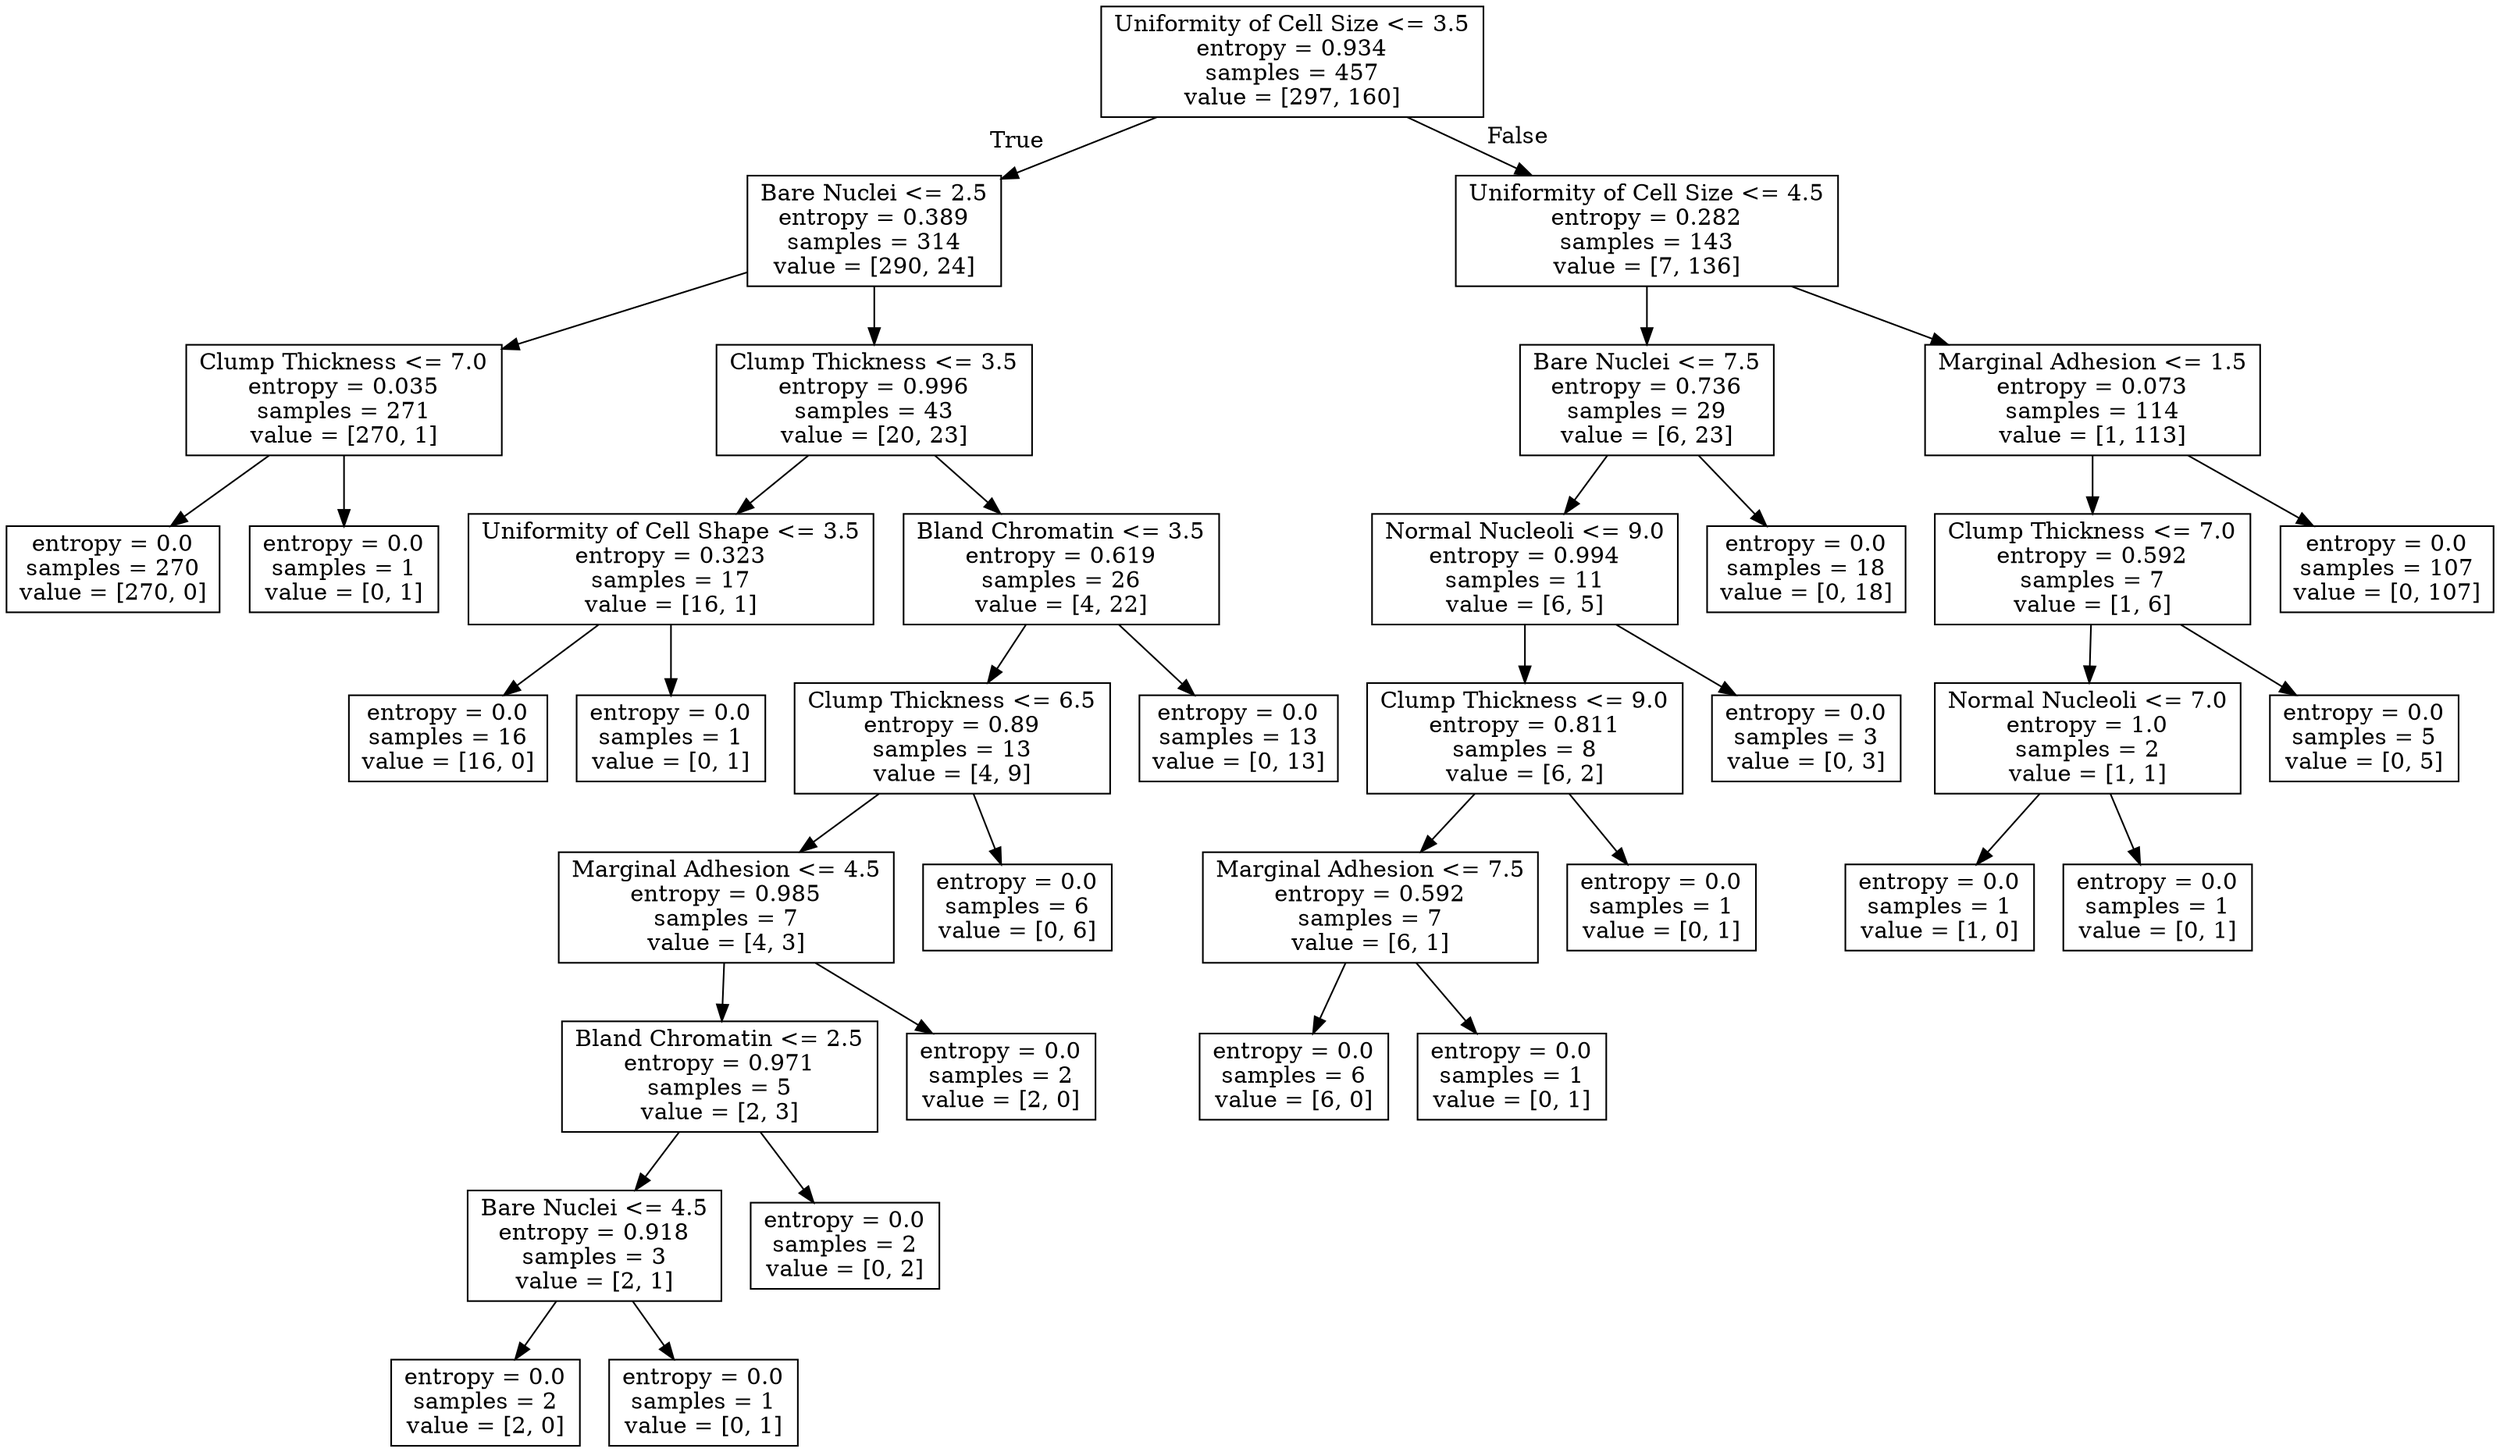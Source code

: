digraph Tree {
node [shape=box] ;
0 [label="Uniformity of Cell Size <= 3.5\nentropy = 0.934\nsamples = 457\nvalue = [297, 160]"] ;
1 [label="Bare Nuclei <= 2.5\nentropy = 0.389\nsamples = 314\nvalue = [290, 24]"] ;
0 -> 1 [labeldistance=2.5, labelangle=45, headlabel="True"] ;
2 [label="Clump Thickness <= 7.0\nentropy = 0.035\nsamples = 271\nvalue = [270, 1]"] ;
1 -> 2 ;
3 [label="entropy = 0.0\nsamples = 270\nvalue = [270, 0]"] ;
2 -> 3 ;
4 [label="entropy = 0.0\nsamples = 1\nvalue = [0, 1]"] ;
2 -> 4 ;
5 [label="Clump Thickness <= 3.5\nentropy = 0.996\nsamples = 43\nvalue = [20, 23]"] ;
1 -> 5 ;
6 [label="Uniformity of Cell Shape <= 3.5\nentropy = 0.323\nsamples = 17\nvalue = [16, 1]"] ;
5 -> 6 ;
7 [label="entropy = 0.0\nsamples = 16\nvalue = [16, 0]"] ;
6 -> 7 ;
8 [label="entropy = 0.0\nsamples = 1\nvalue = [0, 1]"] ;
6 -> 8 ;
9 [label="Bland Chromatin <= 3.5\nentropy = 0.619\nsamples = 26\nvalue = [4, 22]"] ;
5 -> 9 ;
10 [label="Clump Thickness <= 6.5\nentropy = 0.89\nsamples = 13\nvalue = [4, 9]"] ;
9 -> 10 ;
11 [label="Marginal Adhesion <= 4.5\nentropy = 0.985\nsamples = 7\nvalue = [4, 3]"] ;
10 -> 11 ;
12 [label="Bland Chromatin <= 2.5\nentropy = 0.971\nsamples = 5\nvalue = [2, 3]"] ;
11 -> 12 ;
13 [label="Bare Nuclei <= 4.5\nentropy = 0.918\nsamples = 3\nvalue = [2, 1]"] ;
12 -> 13 ;
14 [label="entropy = 0.0\nsamples = 2\nvalue = [2, 0]"] ;
13 -> 14 ;
15 [label="entropy = 0.0\nsamples = 1\nvalue = [0, 1]"] ;
13 -> 15 ;
16 [label="entropy = 0.0\nsamples = 2\nvalue = [0, 2]"] ;
12 -> 16 ;
17 [label="entropy = 0.0\nsamples = 2\nvalue = [2, 0]"] ;
11 -> 17 ;
18 [label="entropy = 0.0\nsamples = 6\nvalue = [0, 6]"] ;
10 -> 18 ;
19 [label="entropy = 0.0\nsamples = 13\nvalue = [0, 13]"] ;
9 -> 19 ;
20 [label="Uniformity of Cell Size <= 4.5\nentropy = 0.282\nsamples = 143\nvalue = [7, 136]"] ;
0 -> 20 [labeldistance=2.5, labelangle=-45, headlabel="False"] ;
21 [label="Bare Nuclei <= 7.5\nentropy = 0.736\nsamples = 29\nvalue = [6, 23]"] ;
20 -> 21 ;
22 [label="Normal Nucleoli <= 9.0\nentropy = 0.994\nsamples = 11\nvalue = [6, 5]"] ;
21 -> 22 ;
23 [label="Clump Thickness <= 9.0\nentropy = 0.811\nsamples = 8\nvalue = [6, 2]"] ;
22 -> 23 ;
24 [label="Marginal Adhesion <= 7.5\nentropy = 0.592\nsamples = 7\nvalue = [6, 1]"] ;
23 -> 24 ;
25 [label="entropy = 0.0\nsamples = 6\nvalue = [6, 0]"] ;
24 -> 25 ;
26 [label="entropy = 0.0\nsamples = 1\nvalue = [0, 1]"] ;
24 -> 26 ;
27 [label="entropy = 0.0\nsamples = 1\nvalue = [0, 1]"] ;
23 -> 27 ;
28 [label="entropy = 0.0\nsamples = 3\nvalue = [0, 3]"] ;
22 -> 28 ;
29 [label="entropy = 0.0\nsamples = 18\nvalue = [0, 18]"] ;
21 -> 29 ;
30 [label="Marginal Adhesion <= 1.5\nentropy = 0.073\nsamples = 114\nvalue = [1, 113]"] ;
20 -> 30 ;
31 [label="Clump Thickness <= 7.0\nentropy = 0.592\nsamples = 7\nvalue = [1, 6]"] ;
30 -> 31 ;
32 [label="Normal Nucleoli <= 7.0\nentropy = 1.0\nsamples = 2\nvalue = [1, 1]"] ;
31 -> 32 ;
33 [label="entropy = 0.0\nsamples = 1\nvalue = [1, 0]"] ;
32 -> 33 ;
34 [label="entropy = 0.0\nsamples = 1\nvalue = [0, 1]"] ;
32 -> 34 ;
35 [label="entropy = 0.0\nsamples = 5\nvalue = [0, 5]"] ;
31 -> 35 ;
36 [label="entropy = 0.0\nsamples = 107\nvalue = [0, 107]"] ;
30 -> 36 ;
}